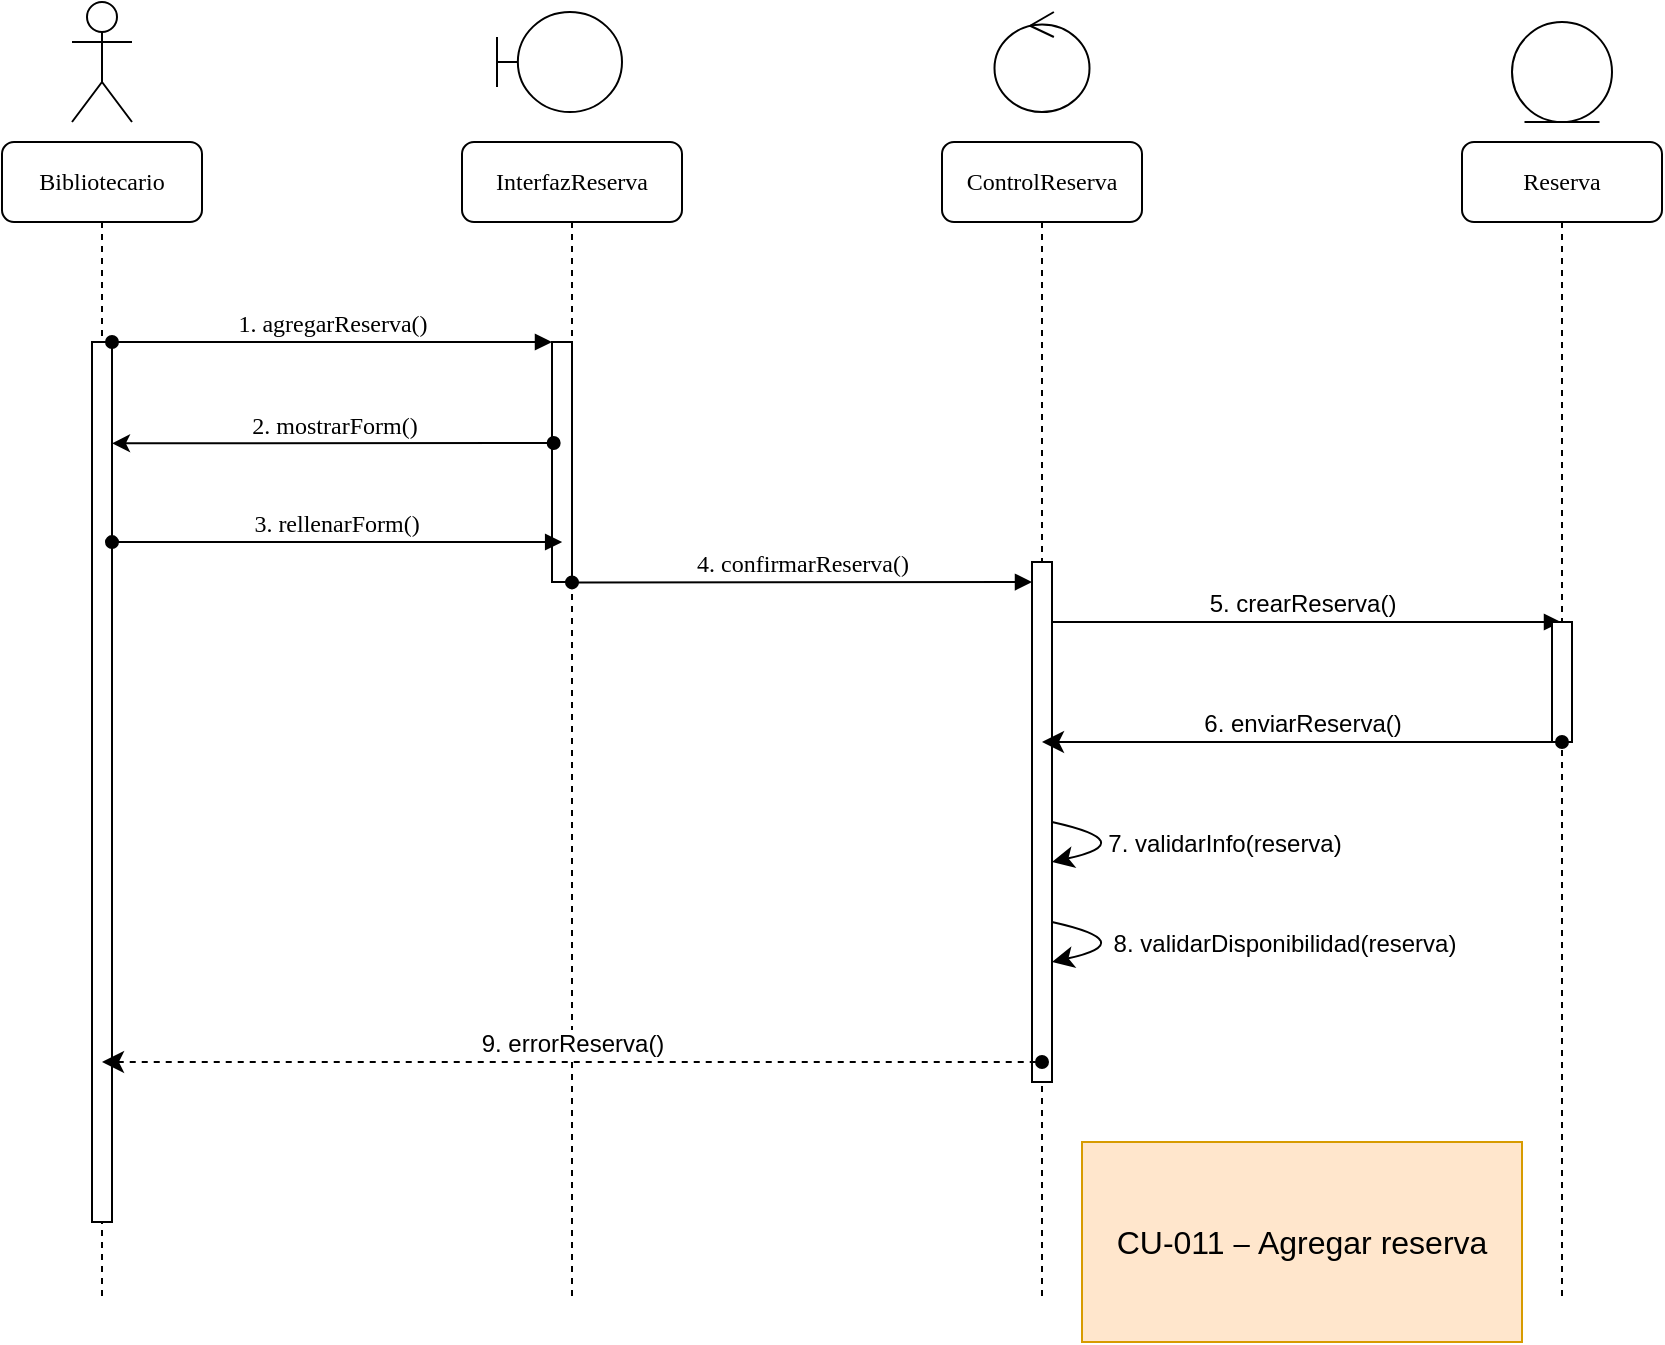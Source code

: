 <mxfile version="24.7.16">
  <diagram name="Page-1" id="13e1069c-82ec-6db2-03f1-153e76fe0fe0">
    <mxGraphModel dx="1050" dy="572" grid="1" gridSize="10" guides="1" tooltips="1" connect="1" arrows="1" fold="1" page="1" pageScale="1" pageWidth="1100" pageHeight="850" background="none" math="0" shadow="0">
      <root>
        <mxCell id="0" />
        <mxCell id="1" parent="0" />
        <mxCell id="9LET3agmLUrryEn_HqQY-1" value="&lt;font style=&quot;font-size: 16px;&quot;&gt;CU-011&amp;nbsp;&lt;span style=&quot;font-size:11.0pt;mso-bidi-font-size:12.0pt;&lt;br/&gt;line-height:150%;font-family:&amp;quot;Calibri&amp;quot;,sans-serif;mso-fareast-font-family:Calibri;&lt;br/&gt;mso-fareast-theme-font:minor-latin;mso-bidi-font-family:Arial;mso-ansi-language:&lt;br/&gt;ES-AR;mso-fareast-language:EN-US;mso-bidi-language:AR-SA&quot;&gt;–&amp;nbsp;&lt;/span&gt;Agregar reserva&lt;/font&gt;" style="rounded=0;whiteSpace=wrap;html=1;fillColor=#ffe6cc;strokeColor=#d79b00;" parent="1" vertex="1">
          <mxGeometry x="690" y="590" width="220" height="100" as="geometry" />
        </mxCell>
        <mxCell id="qXljf6-TmCbypZ3uMvwL-26" value="InterfazReserva" style="shape=umlLifeline;perimeter=lifelinePerimeter;whiteSpace=wrap;html=1;container=1;collapsible=0;recursiveResize=0;outlineConnect=0;rounded=1;shadow=0;comic=0;labelBackgroundColor=none;strokeWidth=1;fontFamily=Verdana;fontSize=12;align=center;" parent="1" vertex="1">
          <mxGeometry x="380" y="90" width="110" height="580" as="geometry" />
        </mxCell>
        <mxCell id="qXljf6-TmCbypZ3uMvwL-27" value="" style="html=1;points=[];perimeter=orthogonalPerimeter;rounded=0;shadow=0;comic=0;labelBackgroundColor=none;strokeWidth=1;fontFamily=Verdana;fontSize=12;align=center;" parent="qXljf6-TmCbypZ3uMvwL-26" vertex="1">
          <mxGeometry x="45" y="100" width="10" height="120" as="geometry" />
        </mxCell>
        <mxCell id="qXljf6-TmCbypZ3uMvwL-34" value="4. confirmarReserva()" style="html=1;verticalAlign=bottom;endArrow=block;entryX=0;entryY=0;labelBackgroundColor=none;fontFamily=Verdana;fontSize=12;edgeStyle=elbowEdgeStyle;elbow=vertical;startArrow=oval;startFill=1;" parent="qXljf6-TmCbypZ3uMvwL-26" edge="1">
          <mxGeometry x="-0.001" relative="1" as="geometry">
            <mxPoint x="55" y="220.2" as="sourcePoint" />
            <mxPoint x="285" y="220.0" as="targetPoint" />
            <mxPoint as="offset" />
          </mxGeometry>
        </mxCell>
        <mxCell id="qXljf6-TmCbypZ3uMvwL-29" value="ControlReserva" style="shape=umlLifeline;perimeter=lifelinePerimeter;whiteSpace=wrap;html=1;container=1;collapsible=0;recursiveResize=0;outlineConnect=0;rounded=1;shadow=0;comic=0;labelBackgroundColor=none;strokeWidth=1;fontFamily=Verdana;fontSize=12;align=center;" parent="1" vertex="1">
          <mxGeometry x="620" y="90" width="100" height="580" as="geometry" />
        </mxCell>
        <mxCell id="qXljf6-TmCbypZ3uMvwL-30" value="5. crearReserva()" style="html=1;verticalAlign=bottom;startArrow=oval;startFill=1;endArrow=block;startSize=8;curved=0;rounded=0;fontSize=12;" parent="qXljf6-TmCbypZ3uMvwL-29" target="qXljf6-TmCbypZ3uMvwL-33" edge="1">
          <mxGeometry x="-0.001" width="60" relative="1" as="geometry">
            <mxPoint x="50" y="240" as="sourcePoint" />
            <mxPoint x="110" y="240" as="targetPoint" />
            <mxPoint as="offset" />
          </mxGeometry>
        </mxCell>
        <mxCell id="qXljf6-TmCbypZ3uMvwL-31" style="edgeStyle=none;curved=1;rounded=0;orthogonalLoop=1;jettySize=auto;html=1;fontSize=12;startSize=8;endSize=8;" parent="qXljf6-TmCbypZ3uMvwL-29" edge="1">
          <mxGeometry relative="1" as="geometry">
            <mxPoint x="55" y="340" as="sourcePoint" />
            <mxPoint x="55" y="360" as="targetPoint" />
            <Array as="points">
              <mxPoint x="100" y="350" />
            </Array>
          </mxGeometry>
        </mxCell>
        <mxCell id="qXljf6-TmCbypZ3uMvwL-32" value="7. validarInfo(reserva)" style="edgeLabel;html=1;align=center;verticalAlign=middle;resizable=0;points=[];fontSize=12;" parent="qXljf6-TmCbypZ3uMvwL-31" vertex="1" connectable="0">
          <mxGeometry x="-0.447" y="-5" relative="1" as="geometry">
            <mxPoint x="62" as="offset" />
          </mxGeometry>
        </mxCell>
        <mxCell id="qXljf6-TmCbypZ3uMvwL-47" style="edgeStyle=none;curved=1;rounded=0;orthogonalLoop=1;jettySize=auto;html=1;fontSize=12;startSize=8;endSize=8;" parent="qXljf6-TmCbypZ3uMvwL-29" edge="1">
          <mxGeometry relative="1" as="geometry">
            <mxPoint x="55" y="390" as="sourcePoint" />
            <mxPoint x="55" y="410" as="targetPoint" />
            <Array as="points">
              <mxPoint x="100" y="400" />
            </Array>
          </mxGeometry>
        </mxCell>
        <mxCell id="qXljf6-TmCbypZ3uMvwL-48" value="8. validarDisponibilidad(reserva)" style="edgeLabel;html=1;align=center;verticalAlign=middle;resizable=0;points=[];fontSize=12;" parent="qXljf6-TmCbypZ3uMvwL-47" vertex="1" connectable="0">
          <mxGeometry x="-0.447" y="-5" relative="1" as="geometry">
            <mxPoint x="92" as="offset" />
          </mxGeometry>
        </mxCell>
        <mxCell id="qXljf6-TmCbypZ3uMvwL-33" value="Reserva" style="shape=umlLifeline;perimeter=lifelinePerimeter;whiteSpace=wrap;html=1;container=1;collapsible=0;recursiveResize=0;outlineConnect=0;rounded=1;shadow=0;comic=0;labelBackgroundColor=none;strokeWidth=1;fontFamily=Verdana;fontSize=12;align=center;" parent="1" vertex="1">
          <mxGeometry x="880" y="90" width="100" height="580" as="geometry" />
        </mxCell>
        <mxCell id="qXljf6-TmCbypZ3uMvwL-35" value="" style="html=1;points=[];perimeter=orthogonalPerimeter;rounded=0;shadow=0;comic=0;labelBackgroundColor=none;strokeWidth=1;fontFamily=Verdana;fontSize=12;align=center;" parent="qXljf6-TmCbypZ3uMvwL-33" vertex="1">
          <mxGeometry x="-215" y="210" width="10" height="260" as="geometry" />
        </mxCell>
        <mxCell id="qXljf6-TmCbypZ3uMvwL-37" value="" style="html=1;points=[];perimeter=orthogonalPerimeter;rounded=0;shadow=0;comic=0;labelBackgroundColor=none;strokeWidth=1;fontFamily=Verdana;fontSize=12;align=center;" parent="qXljf6-TmCbypZ3uMvwL-33" vertex="1">
          <mxGeometry x="45" y="240" width="10" height="60" as="geometry" />
        </mxCell>
        <mxCell id="qXljf6-TmCbypZ3uMvwL-38" value="6. enviarReserva()" style="html=1;verticalAlign=bottom;startArrow=classic;startFill=1;endArrow=oval;startSize=8;curved=0;rounded=0;fontSize=12;endFill=1;" parent="qXljf6-TmCbypZ3uMvwL-33" edge="1">
          <mxGeometry width="60" relative="1" as="geometry">
            <mxPoint x="-210" y="300" as="sourcePoint" />
            <mxPoint x="50" y="300" as="targetPoint" />
            <mxPoint as="offset" />
          </mxGeometry>
        </mxCell>
        <mxCell id="qXljf6-TmCbypZ3uMvwL-39" value="Bibliotecario" style="shape=umlLifeline;perimeter=lifelinePerimeter;whiteSpace=wrap;html=1;container=1;collapsible=0;recursiveResize=0;outlineConnect=0;rounded=1;shadow=0;comic=0;labelBackgroundColor=none;strokeWidth=1;fontFamily=Verdana;fontSize=12;align=center;" parent="1" vertex="1">
          <mxGeometry x="150" y="90" width="100" height="580" as="geometry" />
        </mxCell>
        <mxCell id="qXljf6-TmCbypZ3uMvwL-40" value="" style="html=1;points=[];perimeter=orthogonalPerimeter;rounded=0;shadow=0;comic=0;labelBackgroundColor=none;strokeWidth=1;fontFamily=Verdana;fontSize=12;align=center;" parent="qXljf6-TmCbypZ3uMvwL-39" vertex="1">
          <mxGeometry x="45" y="100" width="10" height="440" as="geometry" />
        </mxCell>
        <mxCell id="qXljf6-TmCbypZ3uMvwL-28" value="2. mostrarForm()" style="html=1;verticalAlign=bottom;endArrow=oval;entryX=0.06;entryY=0.987;labelBackgroundColor=none;fontFamily=Verdana;fontSize=12;edgeStyle=elbowEdgeStyle;elbow=vertical;startArrow=classic;startFill=1;entryDx=0;entryDy=0;entryPerimeter=0;exitX=0.977;exitY=0.181;exitDx=0;exitDy=0;exitPerimeter=0;endFill=1;" parent="qXljf6-TmCbypZ3uMvwL-39" edge="1">
          <mxGeometry relative="1" as="geometry">
            <mxPoint x="55.0" y="150.68" as="sourcePoint" />
            <mxPoint x="275.83" y="150.0" as="targetPoint" />
          </mxGeometry>
        </mxCell>
        <mxCell id="qXljf6-TmCbypZ3uMvwL-42" value="1. agregarReserva()" style="html=1;verticalAlign=bottom;endArrow=block;entryX=0;entryY=0;labelBackgroundColor=none;fontFamily=Verdana;fontSize=12;edgeStyle=elbowEdgeStyle;elbow=vertical;startArrow=oval;startFill=1;" parent="1" source="qXljf6-TmCbypZ3uMvwL-40" target="qXljf6-TmCbypZ3uMvwL-27" edge="1">
          <mxGeometry relative="1" as="geometry">
            <mxPoint x="270" y="200" as="sourcePoint" />
          </mxGeometry>
        </mxCell>
        <mxCell id="qXljf6-TmCbypZ3uMvwL-43" value="&lt;div&gt;&lt;br&gt;&lt;/div&gt;" style="shape=umlActor;verticalLabelPosition=bottom;verticalAlign=top;html=1;" parent="1" vertex="1">
          <mxGeometry x="185" y="20" width="30" height="60" as="geometry" />
        </mxCell>
        <mxCell id="qXljf6-TmCbypZ3uMvwL-44" value="" style="ellipse;shape=umlEntity;whiteSpace=wrap;html=1;" parent="1" vertex="1">
          <mxGeometry x="905" y="30" width="50" height="50" as="geometry" />
        </mxCell>
        <mxCell id="qXljf6-TmCbypZ3uMvwL-45" value="" style="shape=umlBoundary;whiteSpace=wrap;html=1;" parent="1" vertex="1">
          <mxGeometry x="397.5" y="25" width="62.5" height="50" as="geometry" />
        </mxCell>
        <mxCell id="qXljf6-TmCbypZ3uMvwL-46" value="" style="ellipse;shape=umlControl;whiteSpace=wrap;html=1;" parent="1" vertex="1">
          <mxGeometry x="646.25" y="25" width="47.5" height="50" as="geometry" />
        </mxCell>
        <mxCell id="qXljf6-TmCbypZ3uMvwL-49" value="9. errorReserva()" style="html=1;verticalAlign=bottom;startArrow=classic;startFill=1;endArrow=oval;startSize=8;curved=0;rounded=0;fontSize=12;endFill=1;dashed=1;" parent="1" source="qXljf6-TmCbypZ3uMvwL-39" edge="1">
          <mxGeometry width="60" relative="1" as="geometry">
            <mxPoint x="660" y="550" as="sourcePoint" />
            <mxPoint x="670" y="550" as="targetPoint" />
            <mxPoint as="offset" />
          </mxGeometry>
        </mxCell>
        <mxCell id="qXljf6-TmCbypZ3uMvwL-41" value="3. rellenarForm()" style="html=1;verticalAlign=bottom;endArrow=block;labelBackgroundColor=none;fontFamily=Verdana;fontSize=12;edgeStyle=elbowEdgeStyle;elbow=vertical;startArrow=oval;startFill=1;entryX=0.008;entryY=-0.001;entryDx=0;entryDy=0;entryPerimeter=0;" parent="1" edge="1">
          <mxGeometry relative="1" as="geometry">
            <mxPoint x="205" y="290.04" as="sourcePoint" />
            <mxPoint x="430.08" y="290" as="targetPoint" />
          </mxGeometry>
        </mxCell>
      </root>
    </mxGraphModel>
  </diagram>
</mxfile>
